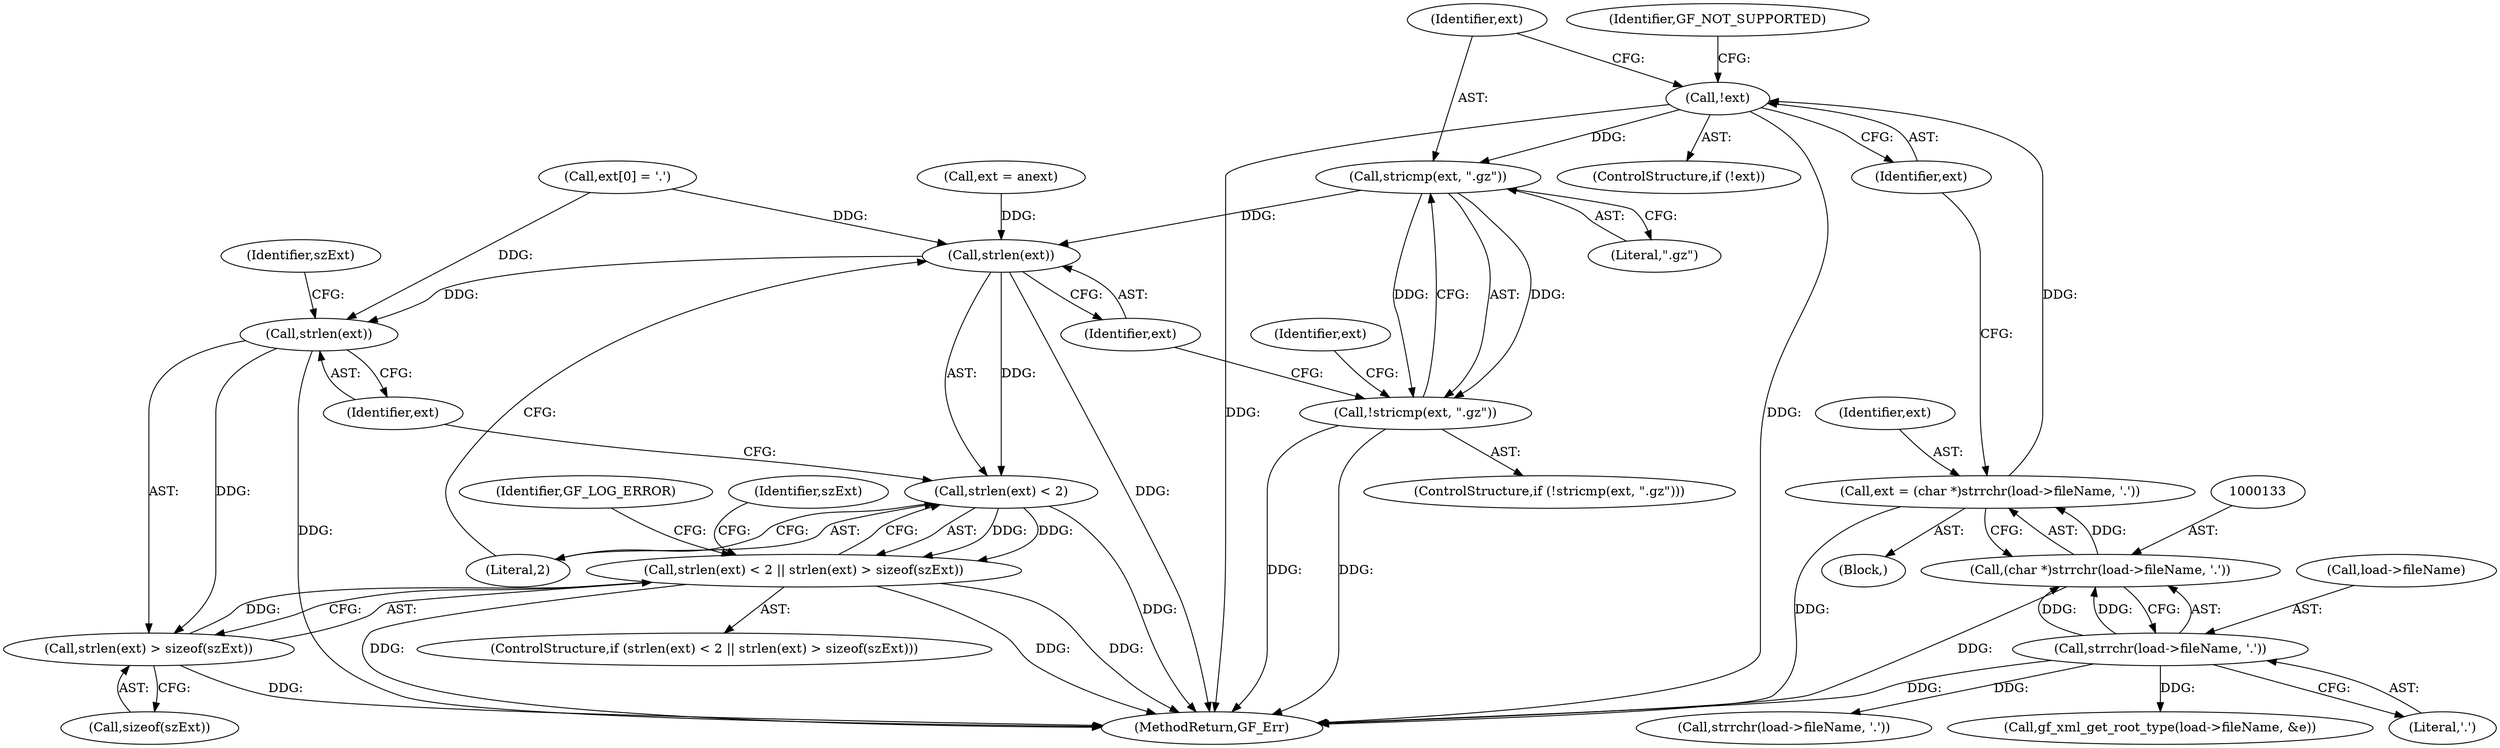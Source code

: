 digraph "0_gpac_35ab4475a7df9b2a4bcab235e379c0c3ec543658_4@pointer" {
"1000140" [label="(Call,!ext)"];
"1000130" [label="(Call,ext = (char *)strrchr(load->fileName, '.'))"];
"1000132" [label="(Call,(char *)strrchr(load->fileName, '.'))"];
"1000134" [label="(Call,strrchr(load->fileName, '.'))"];
"1000146" [label="(Call,stricmp(ext, \".gz\"))"];
"1000145" [label="(Call,!stricmp(ext, \".gz\"))"];
"1000176" [label="(Call,strlen(ext))"];
"1000175" [label="(Call,strlen(ext) < 2)"];
"1000174" [label="(Call,strlen(ext) < 2 || strlen(ext) > sizeof(szExt))"];
"1000180" [label="(Call,strlen(ext))"];
"1000179" [label="(Call,strlen(ext) > sizeof(szExt))"];
"1000180" [label="(Call,strlen(ext))"];
"1000170" [label="(Call,ext = anext)"];
"1000174" [label="(Call,strlen(ext) < 2 || strlen(ext) > sizeof(szExt))"];
"1000144" [label="(ControlStructure,if (!stricmp(ext, \".gz\")))"];
"1000148" [label="(Literal,\".gz\")"];
"1000129" [label="(Block,)"];
"1000183" [label="(Identifier,szExt)"];
"1000178" [label="(Literal,2)"];
"1000138" [label="(Literal,'.')"];
"1000186" [label="(Identifier,GF_LOG_ERROR)"];
"1000446" [label="(MethodReturn,GF_Err)"];
"1000315" [label="(Call,gf_xml_get_root_type(load->fileName, &e))"];
"1000181" [label="(Identifier,ext)"];
"1000196" [label="(Identifier,szExt)"];
"1000134" [label="(Call,strrchr(load->fileName, '.'))"];
"1000176" [label="(Call,strlen(ext))"];
"1000140" [label="(Call,!ext)"];
"1000135" [label="(Call,load->fileName)"];
"1000165" [label="(Call,ext[0] = '.')"];
"1000141" [label="(Identifier,ext)"];
"1000173" [label="(ControlStructure,if (strlen(ext) < 2 || strlen(ext) > sizeof(szExt)))"];
"1000143" [label="(Identifier,GF_NOT_SUPPORTED)"];
"1000182" [label="(Call,sizeof(szExt))"];
"1000139" [label="(ControlStructure,if (!ext))"];
"1000145" [label="(Call,!stricmp(ext, \".gz\"))"];
"1000147" [label="(Identifier,ext)"];
"1000177" [label="(Identifier,ext)"];
"1000132" [label="(Call,(char *)strrchr(load->fileName, '.'))"];
"1000179" [label="(Call,strlen(ext) > sizeof(szExt))"];
"1000160" [label="(Call,strrchr(load->fileName, '.'))"];
"1000130" [label="(Call,ext = (char *)strrchr(load->fileName, '.'))"];
"1000153" [label="(Identifier,ext)"];
"1000146" [label="(Call,stricmp(ext, \".gz\"))"];
"1000175" [label="(Call,strlen(ext) < 2)"];
"1000131" [label="(Identifier,ext)"];
"1000140" -> "1000139"  [label="AST: "];
"1000140" -> "1000141"  [label="CFG: "];
"1000141" -> "1000140"  [label="AST: "];
"1000143" -> "1000140"  [label="CFG: "];
"1000147" -> "1000140"  [label="CFG: "];
"1000140" -> "1000446"  [label="DDG: "];
"1000140" -> "1000446"  [label="DDG: "];
"1000130" -> "1000140"  [label="DDG: "];
"1000140" -> "1000146"  [label="DDG: "];
"1000130" -> "1000129"  [label="AST: "];
"1000130" -> "1000132"  [label="CFG: "];
"1000131" -> "1000130"  [label="AST: "];
"1000132" -> "1000130"  [label="AST: "];
"1000141" -> "1000130"  [label="CFG: "];
"1000130" -> "1000446"  [label="DDG: "];
"1000132" -> "1000130"  [label="DDG: "];
"1000132" -> "1000134"  [label="CFG: "];
"1000133" -> "1000132"  [label="AST: "];
"1000134" -> "1000132"  [label="AST: "];
"1000132" -> "1000446"  [label="DDG: "];
"1000134" -> "1000132"  [label="DDG: "];
"1000134" -> "1000132"  [label="DDG: "];
"1000134" -> "1000138"  [label="CFG: "];
"1000135" -> "1000134"  [label="AST: "];
"1000138" -> "1000134"  [label="AST: "];
"1000134" -> "1000446"  [label="DDG: "];
"1000134" -> "1000160"  [label="DDG: "];
"1000134" -> "1000315"  [label="DDG: "];
"1000146" -> "1000145"  [label="AST: "];
"1000146" -> "1000148"  [label="CFG: "];
"1000147" -> "1000146"  [label="AST: "];
"1000148" -> "1000146"  [label="AST: "];
"1000145" -> "1000146"  [label="CFG: "];
"1000146" -> "1000145"  [label="DDG: "];
"1000146" -> "1000145"  [label="DDG: "];
"1000146" -> "1000176"  [label="DDG: "];
"1000145" -> "1000144"  [label="AST: "];
"1000153" -> "1000145"  [label="CFG: "];
"1000177" -> "1000145"  [label="CFG: "];
"1000145" -> "1000446"  [label="DDG: "];
"1000145" -> "1000446"  [label="DDG: "];
"1000176" -> "1000175"  [label="AST: "];
"1000176" -> "1000177"  [label="CFG: "];
"1000177" -> "1000176"  [label="AST: "];
"1000178" -> "1000176"  [label="CFG: "];
"1000176" -> "1000446"  [label="DDG: "];
"1000176" -> "1000175"  [label="DDG: "];
"1000165" -> "1000176"  [label="DDG: "];
"1000170" -> "1000176"  [label="DDG: "];
"1000176" -> "1000180"  [label="DDG: "];
"1000175" -> "1000174"  [label="AST: "];
"1000175" -> "1000178"  [label="CFG: "];
"1000178" -> "1000175"  [label="AST: "];
"1000181" -> "1000175"  [label="CFG: "];
"1000174" -> "1000175"  [label="CFG: "];
"1000175" -> "1000446"  [label="DDG: "];
"1000175" -> "1000174"  [label="DDG: "];
"1000175" -> "1000174"  [label="DDG: "];
"1000174" -> "1000173"  [label="AST: "];
"1000174" -> "1000179"  [label="CFG: "];
"1000179" -> "1000174"  [label="AST: "];
"1000186" -> "1000174"  [label="CFG: "];
"1000196" -> "1000174"  [label="CFG: "];
"1000174" -> "1000446"  [label="DDG: "];
"1000174" -> "1000446"  [label="DDG: "];
"1000174" -> "1000446"  [label="DDG: "];
"1000179" -> "1000174"  [label="DDG: "];
"1000180" -> "1000179"  [label="AST: "];
"1000180" -> "1000181"  [label="CFG: "];
"1000181" -> "1000180"  [label="AST: "];
"1000183" -> "1000180"  [label="CFG: "];
"1000180" -> "1000446"  [label="DDG: "];
"1000180" -> "1000179"  [label="DDG: "];
"1000165" -> "1000180"  [label="DDG: "];
"1000179" -> "1000182"  [label="CFG: "];
"1000182" -> "1000179"  [label="AST: "];
"1000179" -> "1000446"  [label="DDG: "];
}
